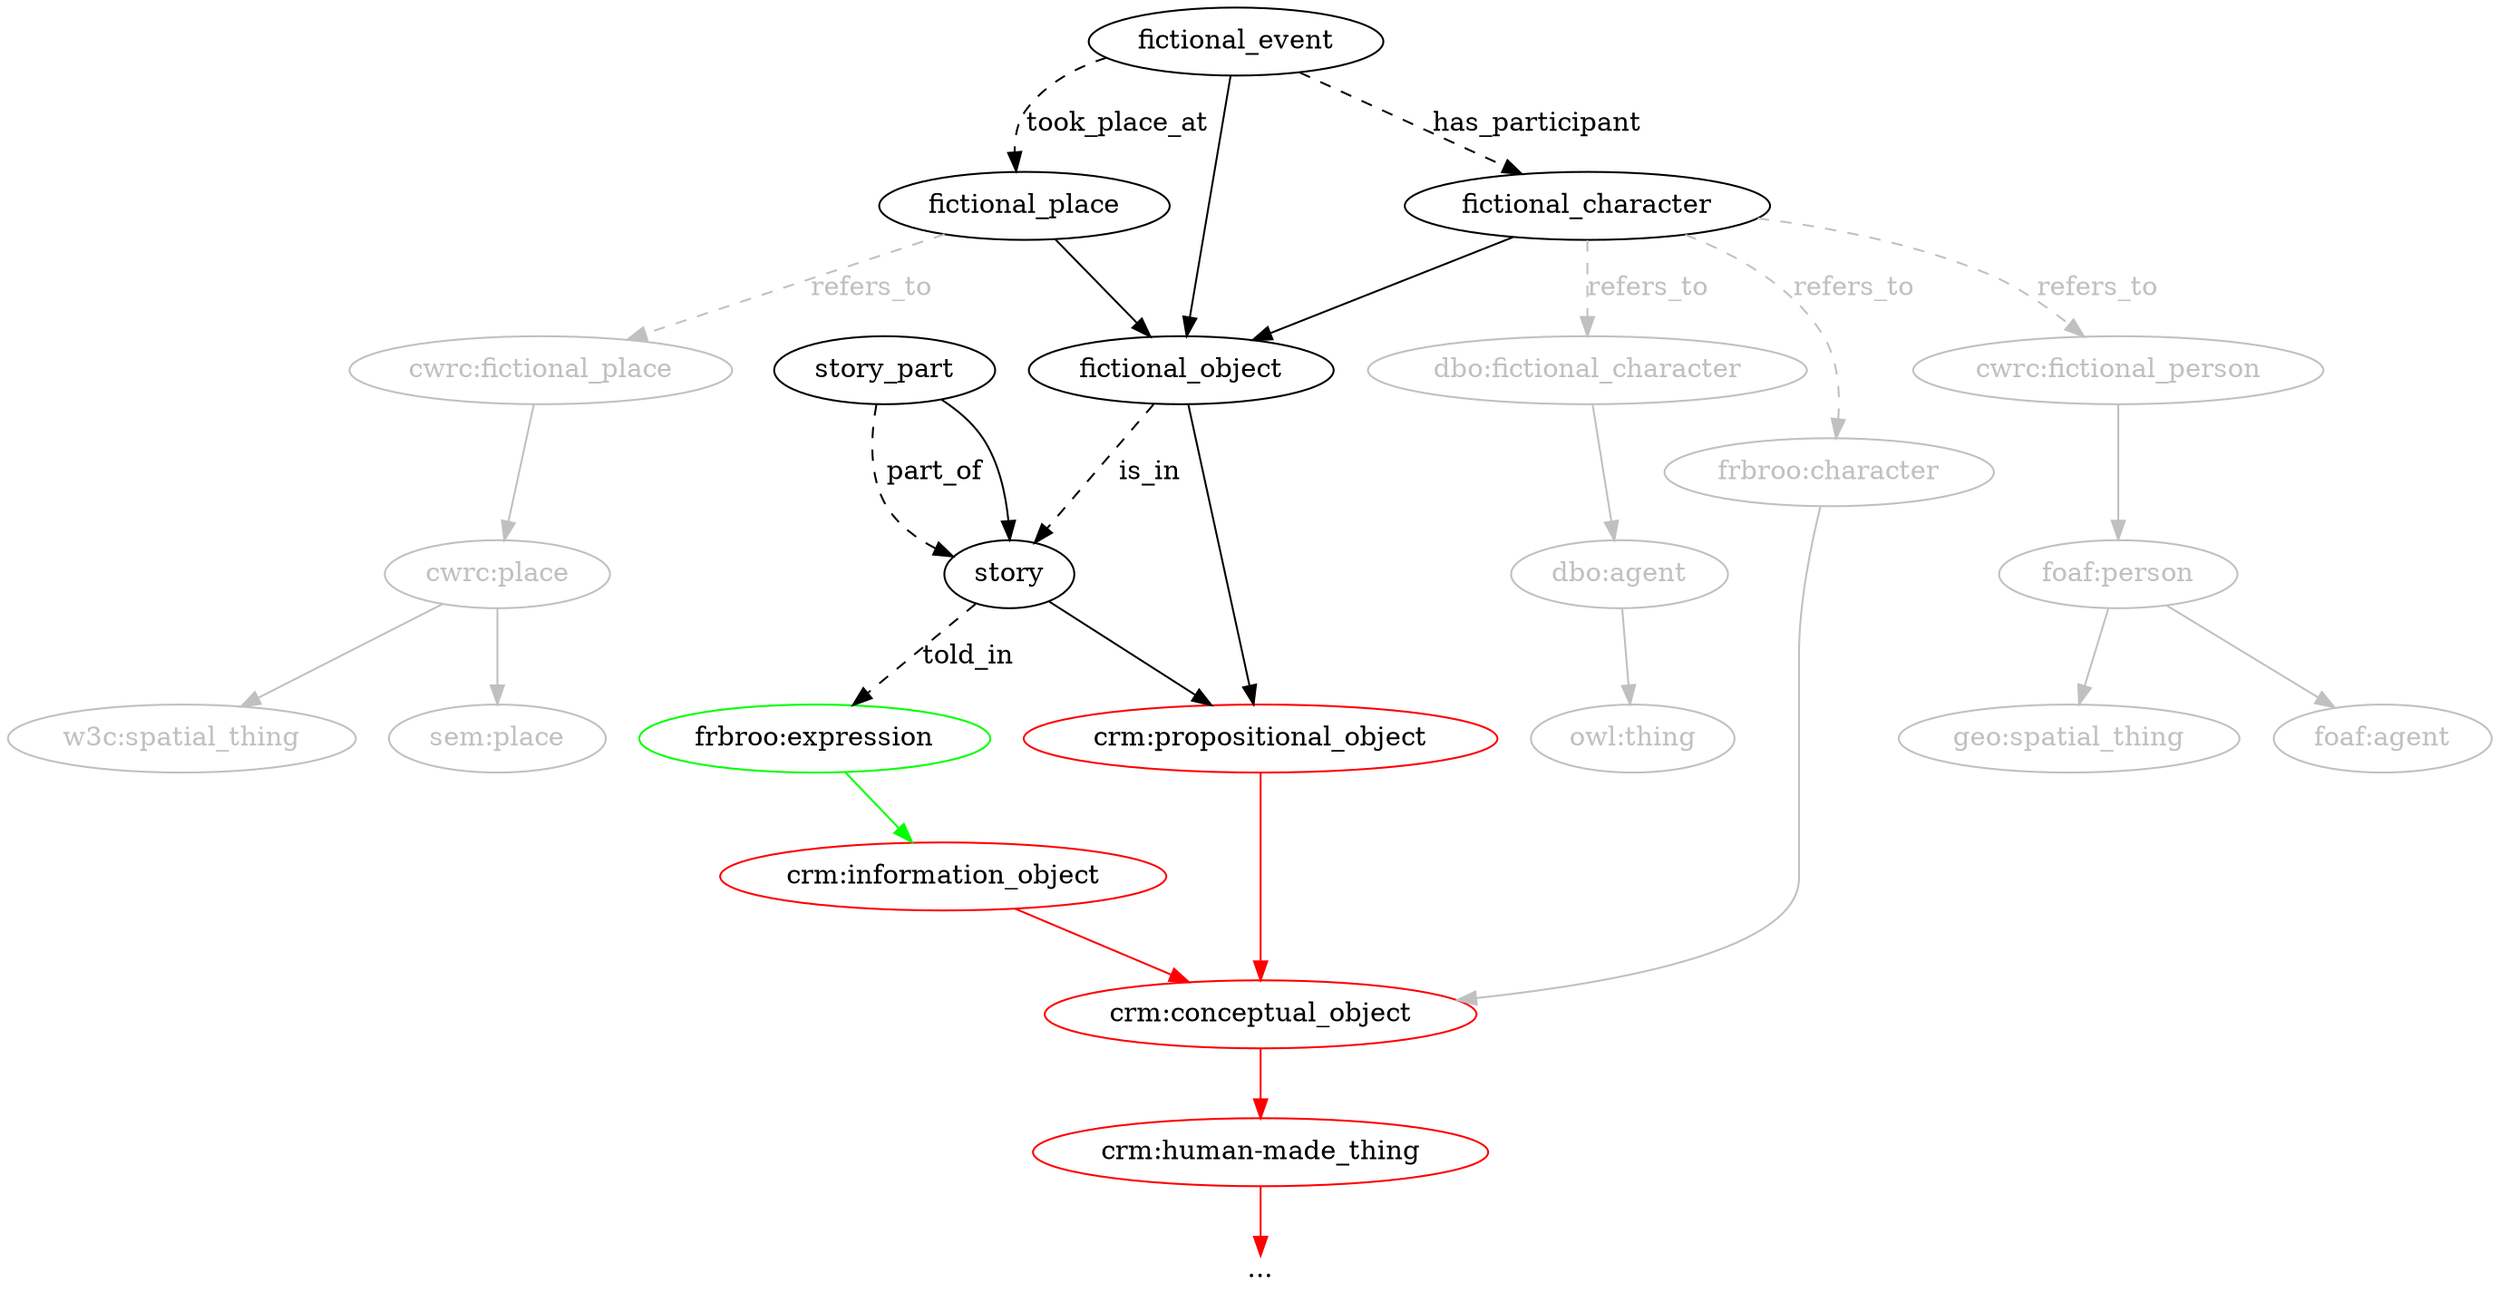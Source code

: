 digraph {

    // cidoc-crm classes
    _crm [label="..." color=red shape=plain]
    human_made_thing [label="crm:human-made_thing"  color=red]
    conceptual_object [label="crm:conceptual_object"  color=red]
    propositional_object [label="crm:propositional_object" color=red]
    information_object [label="crm:information_object"color=red]

    // cidoc-crm -is_a-> cidoc-crm
    human_made_thing -> _crm [color=red]
    conceptual_object -> human_made_thing  [color=red]
    propositional_object -> conceptual_object [color=red]
    information_object -> conceptual_object [color=red]

    // frbroo
    expression [label="frbroo:expression" color=green]
    expression -> information_object [color=green]
    frbroo_character [label="frbroo:character" color=grey fontcolor=grey]
    frbroo_character -> conceptual_object [color=grey]

    // emotel classes
    story
    story_part
    fictional_object
    fictional_event
    fictional_character
    fictional_place

    // emotel -is_a-> crm
    story -> propositional_object
    fictional_object -> propositional_object

    // emotel property frbroo
    story_part -> story [style=dashed label="part_of"]
    story_part -> story
    story -> expression [style=dashed label="told_in"]

    // emotel -is_a-> emotel
    fictional_event -> fictional_object
    fictional_character -> fictional_object
    fictional_place -> fictional_object

    // emotel property emotel
    fictional_event -> fictional_place [style=dashed label="took_place_at"]
    fictional_event -> fictional_character [style=dashed label="has_participant"]
    fictional_object -> story [style=dashed label="is_in"]

    // cwrc
    cwrc_fictional_person [label="cwrc:fictional_person" fontcolor=grey color=grey]
    cwrc_fictional_place [label="cwrc:fictional_place" fontcolor=grey color=grey]
    cwrc_place [label="cwrc:place" fontcolor=grey color=grey]
    // cwrc -is_a-> cwrc
    cwrc_fictional_place -> cwrc_place [color=grey]
    // foaf
    foaf_person [label="foaf:person" fontcolor=grey color=grey]
    foaf_agent [label="foaf:agent" fontcolor=grey color=grey]
    // geo
    geo_spatial_thing [label="geo:spatial_thing" color=grey fontcolor=grey]
    // cwrc -is_a-> foaf
    cwrc_fictional_person -> foaf_person [color=grey]
    foaf_person -> foaf_agent [color=grey]
    foaf_person -> geo_spatial_thing  [color=grey]
    // sem, w3
    sem_place [label="sem:place" color=grey fontcolor=grey]
    w3_spatial_thing [label="w3c:spatial_thing" color=grey fontcolor=grey]
    // cwrc -is_a-> sem, w3
    cwrc_place -> sem_place [color=grey]
    cwrc_place -> w3_spatial_thing [color=grey]

    // dbpedia
    dbo_fictional_character [label="dbo:fictional_character" color=grey fontcolor=grey]
    dbo_agent [label="dbo:agent" color=grey fontcolor=grey]
    dbo_fictional_character -> dbo_agent [color=grey]
    // owl
    owl_thing [label="owl:thing" color=grey fontcolor=grey]
    // dbpedia -is_a-> owl
    dbo_agent -> owl_thing [color=grey]

    // emotel -refers_to-> dbpedai, cwrc
    fictional_character -> cwrc_fictional_person [style=dashed color=grey label="refers_to" fontcolor=grey]
    fictional_character -> dbo_fictional_character [style=dashed color=grey label="refers_to" fontcolor=grey]
    fictional_character -> frbroo_character [style=dashed color=grey fontcolor=grey label="refers_to"]
    fictional_place -> cwrc_fictional_place [style=dashed color=grey fontcolor=grey label="refers_to"]

}
